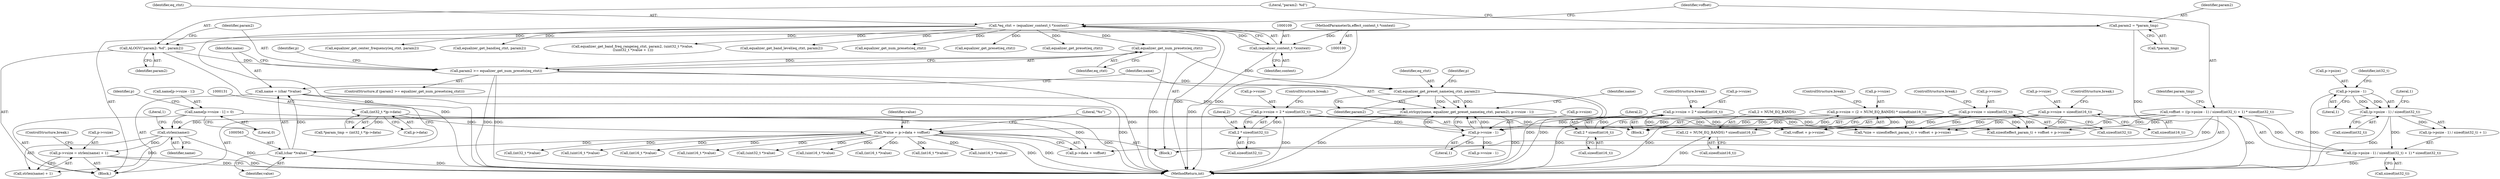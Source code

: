 digraph "0_Android_d72ea85c78a1a68bf99fd5804ad9784b4102fe57@API" {
"1000584" [label="(Call,p->vsize = strlen(name) + 1)"];
"1000589" [label="(Call,strlen(name))"];
"1000565" [label="(Call,strlcpy(name, equalizer_get_preset_name(eq_ctxt, param2), p->vsize - 1))"];
"1000560" [label="(Call,name = (char *)value)"];
"1000562" [label="(Call,(char *)value)"];
"1000144" [label="(Call,*value = p->data + voffset)"];
"1000130" [label="(Call,(int32_t *)p->data)"];
"1000112" [label="(Call,voffset = ((p->psize - 1) / sizeof(int32_t) + 1) * sizeof(int32_t))"];
"1000114" [label="(Call,((p->psize - 1) / sizeof(int32_t) + 1) * sizeof(int32_t))"];
"1000116" [label="(Call,(p->psize - 1) / sizeof(int32_t))"];
"1000117" [label="(Call,p->psize - 1)"];
"1000567" [label="(Call,equalizer_get_preset_name(eq_ctxt, param2))"];
"1000550" [label="(Call,equalizer_get_num_presets(eq_ctxt))"];
"1000106" [label="(Call,*eq_ctxt = (equalizer_context_t *)context)"];
"1000108" [label="(Call,(equalizer_context_t *)context)"];
"1000101" [label="(MethodParameterIn,effect_context_t *context)"];
"1000548" [label="(Call,param2 >= equalizer_get_num_presets(eq_ctxt))"];
"1000544" [label="(Call,ALOGV(\"param2: %d\", param2))"];
"1000540" [label="(Call,param2 = *param_tmp)"];
"1000570" [label="(Call,p->vsize - 1)"];
"1000181" [label="(Call,p->vsize = sizeof(int16_t))"];
"1000229" [label="(Call,p->vsize = 2 * sizeof(int32_t))"];
"1000233" [label="(Call,2 * sizeof(int32_t))"];
"1000204" [label="(Call,p->vsize = 2 * sizeof(int16_t))"];
"1000208" [label="(Call,2 * sizeof(int16_t))"];
"1000252" [label="(Call,p->vsize = sizeof(int32_t))"];
"1000279" [label="(Call,p->vsize = (2 + NUM_EQ_BANDS) * sizeof(uint16_t))"];
"1000283" [label="(Call,(2 + NUM_EQ_BANDS) * sizeof(uint16_t))"];
"1000575" [label="(Call,name[p->vsize - 1] = 0)"];
"1000576" [label="(Call,name[p->vsize - 1])"];
"1000438" [label="(Call,equalizer_get_center_frequency(eq_ctxt, param2))"];
"1000146" [label="(Call,p->data + voffset)"];
"1000145" [label="(Identifier,value)"];
"1000567" [label="(Call,equalizer_get_preset_name(eq_ctxt, param2))"];
"1000577" [label="(Identifier,name)"];
"1000287" [label="(Call,sizeof(uint16_t))"];
"1000569" [label="(Identifier,param2)"];
"1000234" [label="(Literal,2)"];
"1000258" [label="(ControlStructure,break;)"];
"1000318" [label="(Block,)"];
"1000181" [label="(Call,p->vsize = sizeof(int16_t))"];
"1000116" [label="(Call,(p->psize - 1) / sizeof(int32_t))"];
"1000651" [label="(MethodReturn,int)"];
"1000112" [label="(Call,voffset = ((p->psize - 1) / sizeof(int32_t) + 1) * sizeof(int32_t))"];
"1000574" [label="(Literal,1)"];
"1000435" [label="(Call,(int32_t *)value)"];
"1000205" [label="(Call,p->vsize)"];
"1000546" [label="(Identifier,param2)"];
"1000279" [label="(Call,p->vsize = (2 + NUM_EQ_BANDS) * sizeof(uint16_t))"];
"1000571" [label="(Call,p->vsize)"];
"1000121" [label="(Literal,1)"];
"1000499" [label="(Call,(uint16_t *)value)"];
"1000551" [label="(Identifier,eq_ctxt)"];
"1000256" [label="(Call,sizeof(int32_t))"];
"1000560" [label="(Call,name = (char *)value)"];
"1000130" [label="(Call,(int32_t *)p->data)"];
"1000540" [label="(Call,param2 = *param_tmp)"];
"1000283" [label="(Call,(2 + NUM_EQ_BANDS) * sizeof(uint16_t))"];
"1000565" [label="(Call,strlcpy(name, equalizer_get_preset_name(eq_ctxt, param2), p->vsize - 1))"];
"1000504" [label="(Call,equalizer_get_band(eq_ctxt, param2))"];
"1000212" [label="(ControlStructure,break;)"];
"1000237" [label="(ControlStructure,break;)"];
"1000284" [label="(Call,2 + NUM_EQ_BANDS)"];
"1000338" [label="(Call,(int16_t *)value)"];
"1000592" [label="(ControlStructure,break;)"];
"1000230" [label="(Call,p->vsize)"];
"1000297" [label="(Call,*size = sizeof(effect_param_t) + voffset + p->vsize)"];
"1000528" [label="(Call,(uint16_t *)value)"];
"1000480" [label="(Call,(uint32_t *)value)"];
"1000253" [label="(Call,p->vsize)"];
"1000252" [label="(Call,p->vsize = sizeof(int32_t))"];
"1000108" [label="(Call,(equalizer_context_t *)context)"];
"1000477" [label="(Call,equalizer_get_band_freq_range(eq_ctxt, param2, (uint32_t *)value,\n ((uint32_t *)value + 1)))"];
"1000394" [label="(Call,equalizer_get_band_level(eq_ctxt, param2))"];
"1000229" [label="(Call,p->vsize = 2 * sizeof(int32_t))"];
"1000533" [label="(Call,equalizer_get_num_presets(eq_ctxt))"];
"1000153" [label="(Literal,\"%s\")"];
"1000568" [label="(Identifier,eq_ctxt)"];
"1000110" [label="(Identifier,context)"];
"1000584" [label="(Call,p->vsize = strlen(name) + 1)"];
"1000107" [label="(Identifier,eq_ctxt)"];
"1000591" [label="(Literal,1)"];
"1000210" [label="(Call,sizeof(int16_t))"];
"1000182" [label="(Call,p->vsize)"];
"1000187" [label="(ControlStructure,break;)"];
"1000590" [label="(Identifier,name)"];
"1000123" [label="(Identifier,int32_t)"];
"1000113" [label="(Identifier,voffset)"];
"1000562" [label="(Call,(char *)value)"];
"1000575" [label="(Call,name[p->vsize - 1] = 0)"];
"1000566" [label="(Identifier,name)"];
"1000514" [label="(Call,(uint16_t *)value)"];
"1000548" [label="(Call,param2 >= equalizer_get_num_presets(eq_ctxt))"];
"1000564" [label="(Identifier,value)"];
"1000185" [label="(Call,sizeof(int16_t))"];
"1000561" [label="(Identifier,name)"];
"1000588" [label="(Call,strlen(name) + 1)"];
"1000555" [label="(Identifier,p)"];
"1000209" [label="(Literal,2)"];
"1000235" [label="(Call,sizeof(int32_t))"];
"1000542" [label="(Call,*param_tmp)"];
"1000570" [label="(Call,p->vsize - 1)"];
"1000303" [label="(Call,voffset + p->vsize)"];
"1000549" [label="(Identifier,param2)"];
"1000122" [label="(Call,sizeof(int32_t))"];
"1000601" [label="(Call,(int16_t *)value)"];
"1000572" [label="(Identifier,p)"];
"1000204" [label="(Call,p->vsize = 2 * sizeof(int16_t))"];
"1000144" [label="(Call,*value = p->data + voffset)"];
"1000162" [label="(Block,)"];
"1000124" [label="(Literal,1)"];
"1000208" [label="(Call,2 * sizeof(int16_t))"];
"1000128" [label="(Call,*param_tmp = (int32_t *)p->data)"];
"1000519" [label="(Call,equalizer_get_preset(eq_ctxt))"];
"1000544" [label="(Call,ALOGV(\"param2: %d\", param2))"];
"1000106" [label="(Call,*eq_ctxt = (equalizer_context_t *)context)"];
"1000585" [label="(Call,p->vsize)"];
"1000101" [label="(MethodParameterIn,effect_context_t *context)"];
"1000280" [label="(Call,p->vsize)"];
"1000129" [label="(Identifier,param_tmp)"];
"1000118" [label="(Call,p->psize)"];
"1000389" [label="(Call,(int16_t *)value)"];
"1000300" [label="(Call,sizeof(effect_param_t) + voffset + p->vsize)"];
"1000547" [label="(ControlStructure,if (param2 >= equalizer_get_num_presets(eq_ctxt)))"];
"1000115" [label="(Call,(p->psize - 1) / sizeof(int32_t) + 1)"];
"1000586" [label="(Identifier,p)"];
"1000233" [label="(Call,2 * sizeof(int32_t))"];
"1000589" [label="(Call,strlen(name))"];
"1000610" [label="(Call,equalizer_get_preset(eq_ctxt))"];
"1000550" [label="(Call,equalizer_get_num_presets(eq_ctxt))"];
"1000114" [label="(Call,((p->psize - 1) / sizeof(int32_t) + 1) * sizeof(int32_t))"];
"1000325" [label="(Call,(uint16_t *)value)"];
"1000125" [label="(Call,sizeof(int32_t))"];
"1000132" [label="(Call,p->data)"];
"1000117" [label="(Call,p->psize - 1)"];
"1000289" [label="(ControlStructure,break;)"];
"1000545" [label="(Literal,\"param2: %d\")"];
"1000583" [label="(Literal,0)"];
"1000104" [label="(Block,)"];
"1000578" [label="(Call,p->vsize - 1)"];
"1000541" [label="(Identifier,param2)"];
"1000584" -> "1000318"  [label="AST: "];
"1000584" -> "1000588"  [label="CFG: "];
"1000585" -> "1000584"  [label="AST: "];
"1000588" -> "1000584"  [label="AST: "];
"1000592" -> "1000584"  [label="CFG: "];
"1000584" -> "1000651"  [label="DDG: "];
"1000584" -> "1000651"  [label="DDG: "];
"1000589" -> "1000584"  [label="DDG: "];
"1000589" -> "1000588"  [label="AST: "];
"1000589" -> "1000590"  [label="CFG: "];
"1000590" -> "1000589"  [label="AST: "];
"1000591" -> "1000589"  [label="CFG: "];
"1000589" -> "1000651"  [label="DDG: "];
"1000589" -> "1000588"  [label="DDG: "];
"1000565" -> "1000589"  [label="DDG: "];
"1000575" -> "1000589"  [label="DDG: "];
"1000565" -> "1000318"  [label="AST: "];
"1000565" -> "1000570"  [label="CFG: "];
"1000566" -> "1000565"  [label="AST: "];
"1000567" -> "1000565"  [label="AST: "];
"1000570" -> "1000565"  [label="AST: "];
"1000577" -> "1000565"  [label="CFG: "];
"1000565" -> "1000651"  [label="DDG: "];
"1000565" -> "1000651"  [label="DDG: "];
"1000560" -> "1000565"  [label="DDG: "];
"1000567" -> "1000565"  [label="DDG: "];
"1000567" -> "1000565"  [label="DDG: "];
"1000570" -> "1000565"  [label="DDG: "];
"1000570" -> "1000565"  [label="DDG: "];
"1000560" -> "1000318"  [label="AST: "];
"1000560" -> "1000562"  [label="CFG: "];
"1000561" -> "1000560"  [label="AST: "];
"1000562" -> "1000560"  [label="AST: "];
"1000566" -> "1000560"  [label="CFG: "];
"1000560" -> "1000651"  [label="DDG: "];
"1000562" -> "1000560"  [label="DDG: "];
"1000562" -> "1000564"  [label="CFG: "];
"1000563" -> "1000562"  [label="AST: "];
"1000564" -> "1000562"  [label="AST: "];
"1000562" -> "1000651"  [label="DDG: "];
"1000144" -> "1000562"  [label="DDG: "];
"1000144" -> "1000104"  [label="AST: "];
"1000144" -> "1000146"  [label="CFG: "];
"1000145" -> "1000144"  [label="AST: "];
"1000146" -> "1000144"  [label="AST: "];
"1000153" -> "1000144"  [label="CFG: "];
"1000144" -> "1000651"  [label="DDG: "];
"1000144" -> "1000651"  [label="DDG: "];
"1000130" -> "1000144"  [label="DDG: "];
"1000112" -> "1000144"  [label="DDG: "];
"1000144" -> "1000325"  [label="DDG: "];
"1000144" -> "1000338"  [label="DDG: "];
"1000144" -> "1000389"  [label="DDG: "];
"1000144" -> "1000435"  [label="DDG: "];
"1000144" -> "1000480"  [label="DDG: "];
"1000144" -> "1000499"  [label="DDG: "];
"1000144" -> "1000514"  [label="DDG: "];
"1000144" -> "1000528"  [label="DDG: "];
"1000144" -> "1000601"  [label="DDG: "];
"1000130" -> "1000128"  [label="AST: "];
"1000130" -> "1000132"  [label="CFG: "];
"1000131" -> "1000130"  [label="AST: "];
"1000132" -> "1000130"  [label="AST: "];
"1000128" -> "1000130"  [label="CFG: "];
"1000130" -> "1000128"  [label="DDG: "];
"1000130" -> "1000146"  [label="DDG: "];
"1000112" -> "1000104"  [label="AST: "];
"1000112" -> "1000114"  [label="CFG: "];
"1000113" -> "1000112"  [label="AST: "];
"1000114" -> "1000112"  [label="AST: "];
"1000129" -> "1000112"  [label="CFG: "];
"1000112" -> "1000651"  [label="DDG: "];
"1000114" -> "1000112"  [label="DDG: "];
"1000112" -> "1000146"  [label="DDG: "];
"1000112" -> "1000297"  [label="DDG: "];
"1000112" -> "1000300"  [label="DDG: "];
"1000112" -> "1000303"  [label="DDG: "];
"1000114" -> "1000125"  [label="CFG: "];
"1000115" -> "1000114"  [label="AST: "];
"1000125" -> "1000114"  [label="AST: "];
"1000114" -> "1000651"  [label="DDG: "];
"1000116" -> "1000114"  [label="DDG: "];
"1000116" -> "1000115"  [label="AST: "];
"1000116" -> "1000122"  [label="CFG: "];
"1000117" -> "1000116"  [label="AST: "];
"1000122" -> "1000116"  [label="AST: "];
"1000124" -> "1000116"  [label="CFG: "];
"1000116" -> "1000651"  [label="DDG: "];
"1000116" -> "1000115"  [label="DDG: "];
"1000117" -> "1000116"  [label="DDG: "];
"1000117" -> "1000116"  [label="DDG: "];
"1000117" -> "1000121"  [label="CFG: "];
"1000118" -> "1000117"  [label="AST: "];
"1000121" -> "1000117"  [label="AST: "];
"1000123" -> "1000117"  [label="CFG: "];
"1000117" -> "1000651"  [label="DDG: "];
"1000567" -> "1000569"  [label="CFG: "];
"1000568" -> "1000567"  [label="AST: "];
"1000569" -> "1000567"  [label="AST: "];
"1000572" -> "1000567"  [label="CFG: "];
"1000567" -> "1000651"  [label="DDG: "];
"1000567" -> "1000651"  [label="DDG: "];
"1000550" -> "1000567"  [label="DDG: "];
"1000548" -> "1000567"  [label="DDG: "];
"1000550" -> "1000548"  [label="AST: "];
"1000550" -> "1000551"  [label="CFG: "];
"1000551" -> "1000550"  [label="AST: "];
"1000548" -> "1000550"  [label="CFG: "];
"1000550" -> "1000651"  [label="DDG: "];
"1000550" -> "1000548"  [label="DDG: "];
"1000106" -> "1000550"  [label="DDG: "];
"1000106" -> "1000104"  [label="AST: "];
"1000106" -> "1000108"  [label="CFG: "];
"1000107" -> "1000106"  [label="AST: "];
"1000108" -> "1000106"  [label="AST: "];
"1000113" -> "1000106"  [label="CFG: "];
"1000106" -> "1000651"  [label="DDG: "];
"1000106" -> "1000651"  [label="DDG: "];
"1000108" -> "1000106"  [label="DDG: "];
"1000106" -> "1000394"  [label="DDG: "];
"1000106" -> "1000438"  [label="DDG: "];
"1000106" -> "1000477"  [label="DDG: "];
"1000106" -> "1000504"  [label="DDG: "];
"1000106" -> "1000519"  [label="DDG: "];
"1000106" -> "1000533"  [label="DDG: "];
"1000106" -> "1000610"  [label="DDG: "];
"1000108" -> "1000110"  [label="CFG: "];
"1000109" -> "1000108"  [label="AST: "];
"1000110" -> "1000108"  [label="AST: "];
"1000108" -> "1000651"  [label="DDG: "];
"1000101" -> "1000108"  [label="DDG: "];
"1000101" -> "1000100"  [label="AST: "];
"1000101" -> "1000651"  [label="DDG: "];
"1000548" -> "1000547"  [label="AST: "];
"1000549" -> "1000548"  [label="AST: "];
"1000555" -> "1000548"  [label="CFG: "];
"1000561" -> "1000548"  [label="CFG: "];
"1000548" -> "1000651"  [label="DDG: "];
"1000548" -> "1000651"  [label="DDG: "];
"1000548" -> "1000651"  [label="DDG: "];
"1000544" -> "1000548"  [label="DDG: "];
"1000544" -> "1000318"  [label="AST: "];
"1000544" -> "1000546"  [label="CFG: "];
"1000545" -> "1000544"  [label="AST: "];
"1000546" -> "1000544"  [label="AST: "];
"1000549" -> "1000544"  [label="CFG: "];
"1000544" -> "1000651"  [label="DDG: "];
"1000540" -> "1000544"  [label="DDG: "];
"1000540" -> "1000318"  [label="AST: "];
"1000540" -> "1000542"  [label="CFG: "];
"1000541" -> "1000540"  [label="AST: "];
"1000542" -> "1000540"  [label="AST: "];
"1000545" -> "1000540"  [label="CFG: "];
"1000540" -> "1000651"  [label="DDG: "];
"1000570" -> "1000574"  [label="CFG: "];
"1000571" -> "1000570"  [label="AST: "];
"1000574" -> "1000570"  [label="AST: "];
"1000181" -> "1000570"  [label="DDG: "];
"1000229" -> "1000570"  [label="DDG: "];
"1000204" -> "1000570"  [label="DDG: "];
"1000252" -> "1000570"  [label="DDG: "];
"1000279" -> "1000570"  [label="DDG: "];
"1000570" -> "1000578"  [label="DDG: "];
"1000181" -> "1000162"  [label="AST: "];
"1000181" -> "1000185"  [label="CFG: "];
"1000182" -> "1000181"  [label="AST: "];
"1000185" -> "1000181"  [label="AST: "];
"1000187" -> "1000181"  [label="CFG: "];
"1000181" -> "1000297"  [label="DDG: "];
"1000181" -> "1000300"  [label="DDG: "];
"1000181" -> "1000303"  [label="DDG: "];
"1000229" -> "1000162"  [label="AST: "];
"1000229" -> "1000233"  [label="CFG: "];
"1000230" -> "1000229"  [label="AST: "];
"1000233" -> "1000229"  [label="AST: "];
"1000237" -> "1000229"  [label="CFG: "];
"1000229" -> "1000651"  [label="DDG: "];
"1000233" -> "1000229"  [label="DDG: "];
"1000229" -> "1000297"  [label="DDG: "];
"1000229" -> "1000300"  [label="DDG: "];
"1000229" -> "1000303"  [label="DDG: "];
"1000233" -> "1000235"  [label="CFG: "];
"1000234" -> "1000233"  [label="AST: "];
"1000235" -> "1000233"  [label="AST: "];
"1000204" -> "1000162"  [label="AST: "];
"1000204" -> "1000208"  [label="CFG: "];
"1000205" -> "1000204"  [label="AST: "];
"1000208" -> "1000204"  [label="AST: "];
"1000212" -> "1000204"  [label="CFG: "];
"1000204" -> "1000651"  [label="DDG: "];
"1000208" -> "1000204"  [label="DDG: "];
"1000204" -> "1000297"  [label="DDG: "];
"1000204" -> "1000300"  [label="DDG: "];
"1000204" -> "1000303"  [label="DDG: "];
"1000208" -> "1000210"  [label="CFG: "];
"1000209" -> "1000208"  [label="AST: "];
"1000210" -> "1000208"  [label="AST: "];
"1000252" -> "1000162"  [label="AST: "];
"1000252" -> "1000256"  [label="CFG: "];
"1000253" -> "1000252"  [label="AST: "];
"1000256" -> "1000252"  [label="AST: "];
"1000258" -> "1000252"  [label="CFG: "];
"1000252" -> "1000297"  [label="DDG: "];
"1000252" -> "1000300"  [label="DDG: "];
"1000252" -> "1000303"  [label="DDG: "];
"1000279" -> "1000162"  [label="AST: "];
"1000279" -> "1000283"  [label="CFG: "];
"1000280" -> "1000279"  [label="AST: "];
"1000283" -> "1000279"  [label="AST: "];
"1000289" -> "1000279"  [label="CFG: "];
"1000279" -> "1000651"  [label="DDG: "];
"1000283" -> "1000279"  [label="DDG: "];
"1000279" -> "1000297"  [label="DDG: "];
"1000279" -> "1000300"  [label="DDG: "];
"1000279" -> "1000303"  [label="DDG: "];
"1000283" -> "1000287"  [label="CFG: "];
"1000284" -> "1000283"  [label="AST: "];
"1000287" -> "1000283"  [label="AST: "];
"1000283" -> "1000651"  [label="DDG: "];
"1000575" -> "1000318"  [label="AST: "];
"1000575" -> "1000583"  [label="CFG: "];
"1000576" -> "1000575"  [label="AST: "];
"1000583" -> "1000575"  [label="AST: "];
"1000586" -> "1000575"  [label="CFG: "];
"1000575" -> "1000651"  [label="DDG: "];
}
